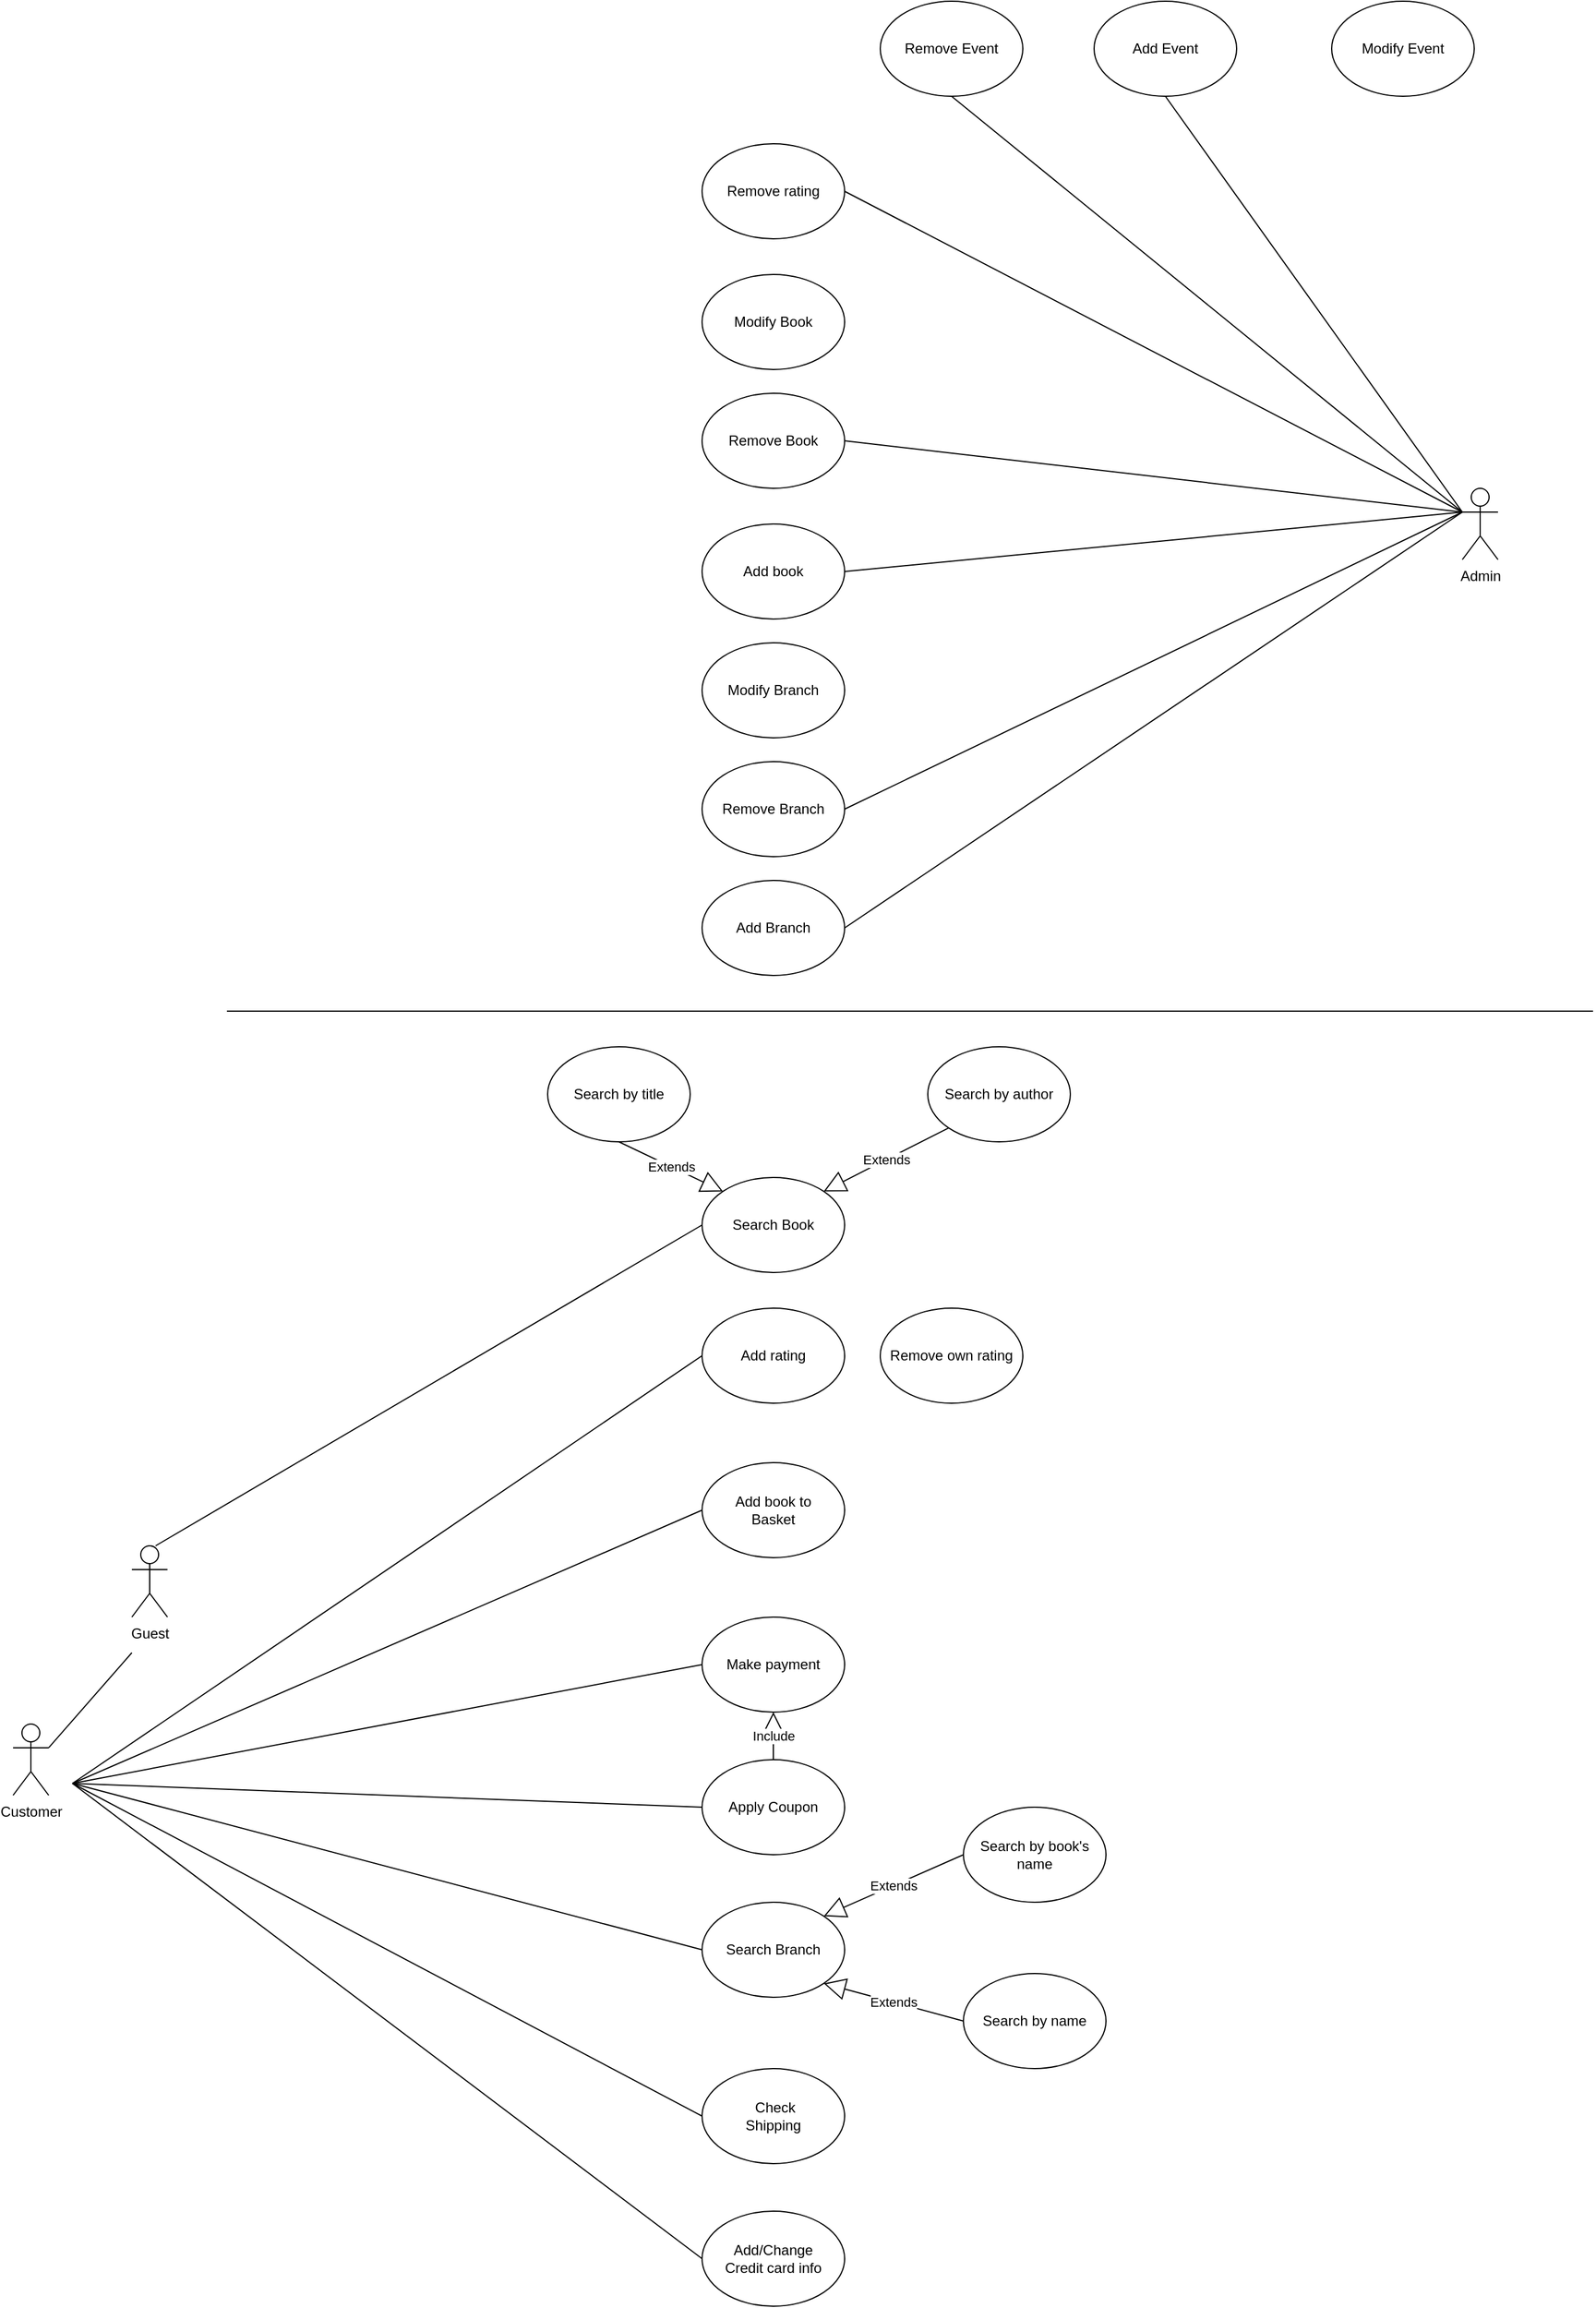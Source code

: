 <mxfile version="20.8.20" type="device"><diagram name="Page-1" id="tZQ85olv9KjOJLr_Hm8N"><mxGraphModel dx="1266" dy="782" grid="1" gridSize="10" guides="1" tooltips="1" connect="1" arrows="1" fold="1" page="1" pageScale="1" pageWidth="1654" pageHeight="2336" math="0" shadow="0"><root><mxCell id="0"/><mxCell id="1" parent="0"/><mxCell id="_yf5WQ7YPVkoK4HTsT3I-1" value="Search Book" style="ellipse;whiteSpace=wrap;html=1;" parent="1" vertex="1"><mxGeometry x="730" y="1010" width="120" height="80" as="geometry"/></mxCell><mxCell id="_yf5WQ7YPVkoK4HTsT3I-2" value="Customer" style="shape=umlActor;verticalLabelPosition=bottom;verticalAlign=top;html=1;outlineConnect=0;" parent="1" vertex="1"><mxGeometry x="150" y="1470" width="30" height="60" as="geometry"/></mxCell><mxCell id="_yf5WQ7YPVkoK4HTsT3I-3" value="Guest" style="shape=umlActor;verticalLabelPosition=bottom;verticalAlign=top;html=1;outlineConnect=0;" parent="1" vertex="1"><mxGeometry x="250" y="1320" width="30" height="60" as="geometry"/></mxCell><mxCell id="_yf5WQ7YPVkoK4HTsT3I-6" value="Admin" style="shape=umlActor;verticalLabelPosition=bottom;verticalAlign=top;html=1;outlineConnect=0;" parent="1" vertex="1"><mxGeometry x="1370" y="430" width="30" height="60" as="geometry"/></mxCell><mxCell id="_yf5WQ7YPVkoK4HTsT3I-9" value="Add book to&lt;br&gt;Basket" style="ellipse;whiteSpace=wrap;html=1;" parent="1" vertex="1"><mxGeometry x="730" y="1250" width="120" height="80" as="geometry"/></mxCell><mxCell id="_yf5WQ7YPVkoK4HTsT3I-10" value="Search Branch" style="ellipse;whiteSpace=wrap;html=1;" parent="1" vertex="1"><mxGeometry x="730" y="1620" width="120" height="80" as="geometry"/></mxCell><mxCell id="_yf5WQ7YPVkoK4HTsT3I-11" value="Add rating" style="ellipse;whiteSpace=wrap;html=1;" parent="1" vertex="1"><mxGeometry x="730" y="1120" width="120" height="80" as="geometry"/></mxCell><mxCell id="_yf5WQ7YPVkoK4HTsT3I-12" value="Apply Coupon" style="ellipse;whiteSpace=wrap;html=1;" parent="1" vertex="1"><mxGeometry x="730" y="1500" width="120" height="80" as="geometry"/></mxCell><mxCell id="_yf5WQ7YPVkoK4HTsT3I-13" value="Make payment" style="ellipse;whiteSpace=wrap;html=1;" parent="1" vertex="1"><mxGeometry x="730" y="1380" width="120" height="80" as="geometry"/></mxCell><mxCell id="_yf5WQ7YPVkoK4HTsT3I-14" value="Add/Change&lt;br&gt;Credit card info" style="ellipse;whiteSpace=wrap;html=1;" parent="1" vertex="1"><mxGeometry x="730" y="1880" width="120" height="80" as="geometry"/></mxCell><mxCell id="_yf5WQ7YPVkoK4HTsT3I-15" value="&amp;nbsp;Check&lt;br&gt;Shipping" style="ellipse;whiteSpace=wrap;html=1;" parent="1" vertex="1"><mxGeometry x="730" y="1760" width="120" height="80" as="geometry"/></mxCell><mxCell id="_yf5WQ7YPVkoK4HTsT3I-16" value="Add book" style="ellipse;whiteSpace=wrap;html=1;" parent="1" vertex="1"><mxGeometry x="730" y="460" width="120" height="80" as="geometry"/></mxCell><mxCell id="_yf5WQ7YPVkoK4HTsT3I-17" value="Remove Book" style="ellipse;whiteSpace=wrap;html=1;" parent="1" vertex="1"><mxGeometry x="730" y="350" width="120" height="80" as="geometry"/></mxCell><mxCell id="_yf5WQ7YPVkoK4HTsT3I-18" value="Add Branch" style="ellipse;whiteSpace=wrap;html=1;" parent="1" vertex="1"><mxGeometry x="730" y="760" width="120" height="80" as="geometry"/></mxCell><mxCell id="_yf5WQ7YPVkoK4HTsT3I-19" value="Remove Branch" style="ellipse;whiteSpace=wrap;html=1;" parent="1" vertex="1"><mxGeometry x="730" y="660" width="120" height="80" as="geometry"/></mxCell><mxCell id="_yf5WQ7YPVkoK4HTsT3I-20" value="Add Event" style="ellipse;whiteSpace=wrap;html=1;" parent="1" vertex="1"><mxGeometry x="1060" y="20" width="120" height="80" as="geometry"/></mxCell><mxCell id="_yf5WQ7YPVkoK4HTsT3I-21" value="Remove Event" style="ellipse;whiteSpace=wrap;html=1;" parent="1" vertex="1"><mxGeometry x="880" y="20" width="120" height="80" as="geometry"/></mxCell><mxCell id="_yf5WQ7YPVkoK4HTsT3I-22" value="Search by title" style="ellipse;whiteSpace=wrap;html=1;" parent="1" vertex="1"><mxGeometry x="600" y="900" width="120" height="80" as="geometry"/></mxCell><mxCell id="_yf5WQ7YPVkoK4HTsT3I-23" value="Search by author" style="ellipse;whiteSpace=wrap;html=1;" parent="1" vertex="1"><mxGeometry x="920" y="900" width="120" height="80" as="geometry"/></mxCell><mxCell id="_yf5WQ7YPVkoK4HTsT3I-25" value="Modify Branch" style="ellipse;whiteSpace=wrap;html=1;" parent="1" vertex="1"><mxGeometry x="730" y="560" width="120" height="80" as="geometry"/></mxCell><mxCell id="_yf5WQ7YPVkoK4HTsT3I-26" value="Remove rating" style="ellipse;whiteSpace=wrap;html=1;" parent="1" vertex="1"><mxGeometry x="730" y="140" width="120" height="80" as="geometry"/></mxCell><mxCell id="_yf5WQ7YPVkoK4HTsT3I-27" value="Remove own rating" style="ellipse;whiteSpace=wrap;html=1;" parent="1" vertex="1"><mxGeometry x="880" y="1120" width="120" height="80" as="geometry"/></mxCell><mxCell id="_yf5WQ7YPVkoK4HTsT3I-29" value="Modify Book" style="ellipse;whiteSpace=wrap;html=1;" parent="1" vertex="1"><mxGeometry x="730" y="250" width="120" height="80" as="geometry"/></mxCell><mxCell id="_yf5WQ7YPVkoK4HTsT3I-30" value="Modify Event" style="ellipse;whiteSpace=wrap;html=1;" parent="1" vertex="1"><mxGeometry x="1260" y="20" width="120" height="80" as="geometry"/></mxCell><mxCell id="_yf5WQ7YPVkoK4HTsT3I-34" value="Search by book's name" style="ellipse;whiteSpace=wrap;html=1;" parent="1" vertex="1"><mxGeometry x="950" y="1540" width="120" height="80" as="geometry"/></mxCell><mxCell id="_yf5WQ7YPVkoK4HTsT3I-35" value="Search by name" style="ellipse;whiteSpace=wrap;html=1;" parent="1" vertex="1"><mxGeometry x="950" y="1680" width="120" height="80" as="geometry"/></mxCell><mxCell id="_yf5WQ7YPVkoK4HTsT3I-37" value="" style="endArrow=none;html=1;rounded=0;" parent="1" edge="1"><mxGeometry width="50" height="50" relative="1" as="geometry"><mxPoint x="330" y="870" as="sourcePoint"/><mxPoint x="1480" y="870" as="targetPoint"/></mxGeometry></mxCell><mxCell id="_yf5WQ7YPVkoK4HTsT3I-40" value="" style="endArrow=none;html=1;rounded=0;exitX=1;exitY=0.333;exitDx=0;exitDy=0;exitPerimeter=0;" parent="1" source="_yf5WQ7YPVkoK4HTsT3I-2" edge="1"><mxGeometry width="50" height="50" relative="1" as="geometry"><mxPoint x="770" y="1500" as="sourcePoint"/><mxPoint x="250" y="1410" as="targetPoint"/></mxGeometry></mxCell><mxCell id="_yf5WQ7YPVkoK4HTsT3I-41" value="" style="endArrow=none;html=1;rounded=0;exitX=1;exitY=0.333;exitDx=0;exitDy=0;exitPerimeter=0;entryX=0;entryY=0.5;entryDx=0;entryDy=0;" parent="1" target="_yf5WQ7YPVkoK4HTsT3I-1" edge="1"><mxGeometry width="50" height="50" relative="1" as="geometry"><mxPoint x="270" y="1320" as="sourcePoint"/><mxPoint x="340" y="1240" as="targetPoint"/></mxGeometry></mxCell><mxCell id="_yf5WQ7YPVkoK4HTsT3I-42" value="" style="endArrow=none;html=1;rounded=0;entryX=0;entryY=0.5;entryDx=0;entryDy=0;" parent="1" target="_yf5WQ7YPVkoK4HTsT3I-11" edge="1"><mxGeometry width="50" height="50" relative="1" as="geometry"><mxPoint x="200" y="1520" as="sourcePoint"/><mxPoint x="720" y="1180" as="targetPoint"/></mxGeometry></mxCell><mxCell id="_yf5WQ7YPVkoK4HTsT3I-43" value="" style="endArrow=none;html=1;rounded=0;exitX=1;exitY=0.333;exitDx=0;exitDy=0;exitPerimeter=0;entryX=0;entryY=0.5;entryDx=0;entryDy=0;" parent="1" target="_yf5WQ7YPVkoK4HTsT3I-9" edge="1"><mxGeometry width="50" height="50" relative="1" as="geometry"><mxPoint x="200" y="1520" as="sourcePoint"/><mxPoint x="730" y="1200" as="targetPoint"/></mxGeometry></mxCell><mxCell id="_yf5WQ7YPVkoK4HTsT3I-44" value="" style="endArrow=none;html=1;rounded=0;exitX=1;exitY=0.333;exitDx=0;exitDy=0;exitPerimeter=0;entryX=0;entryY=0.5;entryDx=0;entryDy=0;" parent="1" target="_yf5WQ7YPVkoK4HTsT3I-13" edge="1"><mxGeometry width="50" height="50" relative="1" as="geometry"><mxPoint x="200" y="1520" as="sourcePoint"/><mxPoint x="730" y="1290" as="targetPoint"/></mxGeometry></mxCell><mxCell id="_yf5WQ7YPVkoK4HTsT3I-45" value="" style="endArrow=none;html=1;rounded=0;exitX=1;exitY=0.333;exitDx=0;exitDy=0;exitPerimeter=0;entryX=0;entryY=0.5;entryDx=0;entryDy=0;" parent="1" target="_yf5WQ7YPVkoK4HTsT3I-10" edge="1"><mxGeometry width="50" height="50" relative="1" as="geometry"><mxPoint x="200" y="1520" as="sourcePoint"/><mxPoint x="730" y="1420" as="targetPoint"/></mxGeometry></mxCell><mxCell id="_yf5WQ7YPVkoK4HTsT3I-46" value="" style="endArrow=none;html=1;rounded=0;entryX=0;entryY=0.5;entryDx=0;entryDy=0;" parent="1" target="_yf5WQ7YPVkoK4HTsT3I-12" edge="1"><mxGeometry width="50" height="50" relative="1" as="geometry"><mxPoint x="200" y="1520" as="sourcePoint"/><mxPoint x="740" y="1558" as="targetPoint"/></mxGeometry></mxCell><mxCell id="_yf5WQ7YPVkoK4HTsT3I-47" value="" style="endArrow=none;html=1;rounded=0;entryX=0;entryY=0.5;entryDx=0;entryDy=0;" parent="1" target="_yf5WQ7YPVkoK4HTsT3I-15" edge="1"><mxGeometry width="50" height="50" relative="1" as="geometry"><mxPoint x="200" y="1520" as="sourcePoint"/><mxPoint x="740" y="1690" as="targetPoint"/></mxGeometry></mxCell><mxCell id="_yf5WQ7YPVkoK4HTsT3I-48" value="" style="endArrow=none;html=1;rounded=0;entryX=0;entryY=0.5;entryDx=0;entryDy=0;" parent="1" target="_yf5WQ7YPVkoK4HTsT3I-14" edge="1"><mxGeometry width="50" height="50" relative="1" as="geometry"><mxPoint x="200" y="1520" as="sourcePoint"/><mxPoint x="740" y="1810" as="targetPoint"/></mxGeometry></mxCell><mxCell id="_yf5WQ7YPVkoK4HTsT3I-49" value="" style="endArrow=none;html=1;rounded=0;entryX=0;entryY=0.333;entryDx=0;entryDy=0;entryPerimeter=0;exitX=0.5;exitY=1;exitDx=0;exitDy=0;" parent="1" source="_yf5WQ7YPVkoK4HTsT3I-20" target="_yf5WQ7YPVkoK4HTsT3I-6" edge="1"><mxGeometry width="50" height="50" relative="1" as="geometry"><mxPoint x="1220" y="410" as="sourcePoint"/><mxPoint x="1340" y="470" as="targetPoint"/></mxGeometry></mxCell><mxCell id="_yf5WQ7YPVkoK4HTsT3I-50" value="" style="endArrow=none;html=1;rounded=0;exitX=0.5;exitY=1;exitDx=0;exitDy=0;" parent="1" source="_yf5WQ7YPVkoK4HTsT3I-21" edge="1"><mxGeometry width="50" height="50" relative="1" as="geometry"><mxPoint x="1130" y="110" as="sourcePoint"/><mxPoint x="1370" y="450" as="targetPoint"/></mxGeometry></mxCell><mxCell id="_yf5WQ7YPVkoK4HTsT3I-51" value="" style="endArrow=none;html=1;rounded=0;exitX=1;exitY=0.5;exitDx=0;exitDy=0;" parent="1" source="_yf5WQ7YPVkoK4HTsT3I-26" edge="1"><mxGeometry width="50" height="50" relative="1" as="geometry"><mxPoint x="950" y="110" as="sourcePoint"/><mxPoint x="1370" y="450" as="targetPoint"/></mxGeometry></mxCell><mxCell id="_yf5WQ7YPVkoK4HTsT3I-53" value="" style="endArrow=none;html=1;rounded=0;exitX=1;exitY=0.5;exitDx=0;exitDy=0;" parent="1" source="_yf5WQ7YPVkoK4HTsT3I-17" edge="1"><mxGeometry width="50" height="50" relative="1" as="geometry"><mxPoint x="860" y="300" as="sourcePoint"/><mxPoint x="1370" y="450" as="targetPoint"/></mxGeometry></mxCell><mxCell id="_yf5WQ7YPVkoK4HTsT3I-54" value="" style="endArrow=none;html=1;rounded=0;exitX=1;exitY=0.5;exitDx=0;exitDy=0;" parent="1" source="_yf5WQ7YPVkoK4HTsT3I-16" edge="1"><mxGeometry width="50" height="50" relative="1" as="geometry"><mxPoint x="850" y="390" as="sourcePoint"/><mxPoint x="1370" y="450" as="targetPoint"/></mxGeometry></mxCell><mxCell id="_yf5WQ7YPVkoK4HTsT3I-55" value="" style="endArrow=none;html=1;rounded=0;exitX=1;exitY=0.5;exitDx=0;exitDy=0;" parent="1" source="_yf5WQ7YPVkoK4HTsT3I-19" edge="1"><mxGeometry width="50" height="50" relative="1" as="geometry"><mxPoint x="850" y="500" as="sourcePoint"/><mxPoint x="1370" y="450" as="targetPoint"/></mxGeometry></mxCell><mxCell id="_yf5WQ7YPVkoK4HTsT3I-56" value="" style="endArrow=none;html=1;rounded=0;exitX=1;exitY=0.5;exitDx=0;exitDy=0;" parent="1" source="_yf5WQ7YPVkoK4HTsT3I-18" edge="1"><mxGeometry width="50" height="50" relative="1" as="geometry"><mxPoint x="850" y="700" as="sourcePoint"/><mxPoint x="1370" y="450" as="targetPoint"/></mxGeometry></mxCell><mxCell id="_yf5WQ7YPVkoK4HTsT3I-57" value="Extends" style="endArrow=block;endSize=16;endFill=0;html=1;rounded=0;entryX=1;entryY=0;entryDx=0;entryDy=0;exitX=0;exitY=0.5;exitDx=0;exitDy=0;" parent="1" target="_yf5WQ7YPVkoK4HTsT3I-10" edge="1" source="_yf5WQ7YPVkoK4HTsT3I-34"><mxGeometry width="160" relative="1" as="geometry"><mxPoint x="950" y="1519.23" as="sourcePoint"/><mxPoint x="1110" y="1519.23" as="targetPoint"/></mxGeometry></mxCell><mxCell id="_yf5WQ7YPVkoK4HTsT3I-58" value="Extends" style="endArrow=block;endSize=16;endFill=0;html=1;rounded=0;entryX=1;entryY=1;entryDx=0;entryDy=0;exitX=0;exitY=0.5;exitDx=0;exitDy=0;" parent="1" target="_yf5WQ7YPVkoK4HTsT3I-10" edge="1" source="_yf5WQ7YPVkoK4HTsT3I-35"><mxGeometry width="160" relative="1" as="geometry"><mxPoint x="950" y="1650" as="sourcePoint"/><mxPoint x="850" y="1678.77" as="targetPoint"/></mxGeometry></mxCell><mxCell id="_yf5WQ7YPVkoK4HTsT3I-59" value="Extends" style="endArrow=block;endSize=16;endFill=0;html=1;rounded=0;exitX=0.5;exitY=1;exitDx=0;exitDy=0;entryX=0;entryY=0;entryDx=0;entryDy=0;" parent="1" source="_yf5WQ7YPVkoK4HTsT3I-22" edge="1" target="_yf5WQ7YPVkoK4HTsT3I-1"><mxGeometry width="160" relative="1" as="geometry"><mxPoint x="880" y="980" as="sourcePoint"/><mxPoint x="790" y="1009" as="targetPoint"/></mxGeometry></mxCell><mxCell id="_yf5WQ7YPVkoK4HTsT3I-62" value="Extends" style="endArrow=block;endSize=16;endFill=0;html=1;rounded=0;entryX=1;entryY=0;entryDx=0;entryDy=0;exitX=0;exitY=1;exitDx=0;exitDy=0;" parent="1" source="_yf5WQ7YPVkoK4HTsT3I-23" target="_yf5WQ7YPVkoK4HTsT3I-1" edge="1"><mxGeometry width="160" relative="1" as="geometry"><mxPoint x="880" y="1010" as="sourcePoint"/><mxPoint x="982" y="1066" as="targetPoint"/></mxGeometry></mxCell><mxCell id="W_PnwGskH5_R9AePIkD9-1" value="Include" style="endArrow=block;endSize=16;endFill=0;html=1;rounded=0;entryX=1;entryY=0;entryDx=0;entryDy=0;exitX=0.5;exitY=0;exitDx=0;exitDy=0;" edge="1" parent="1" source="_yf5WQ7YPVkoK4HTsT3I-12"><mxGeometry width="160" relative="1" as="geometry"><mxPoint x="790" y="1486.504" as="sourcePoint"/><mxPoint x="790" y="1460" as="targetPoint"/></mxGeometry></mxCell></root></mxGraphModel></diagram></mxfile>